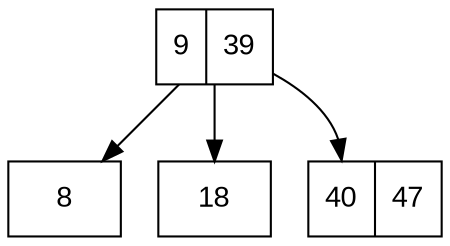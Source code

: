 digraph BST {
  node [fontname="Arial", shape=record];



	20 [label = "9 | 39"]
	818 [ label="<8>8 " ];
	20->818:8 ;
	20->18
	4047[ label="<x> 40 | 47"];
	20->4047:x;

	/* 2039 [label="9, 20, 39", shape=oval color=grey40, fontcolor=grey40]; */
	/* 818[label="8, 18", shape=oval ] */
	/* 2039->818; */
	/* 2039->30 */
	/* 4047[label="40, 47", shape=oval] */
	/* 2039->4047; */
}
